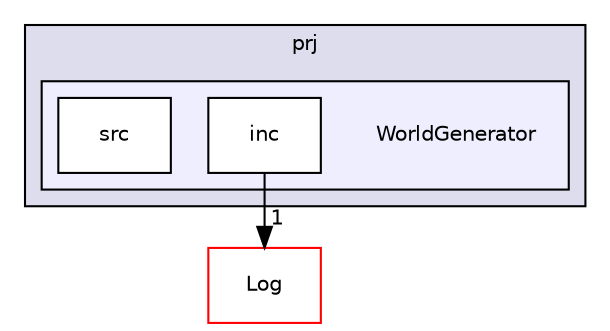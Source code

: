 digraph "C:/Users/Marco/Workspace/GitHub/ORBS/Project-O.R.B.S/prj/WorldGenerator" {
  compound=true
  node [ fontsize="10", fontname="Helvetica"];
  edge [ labelfontsize="10", labelfontname="Helvetica"];
  subgraph clusterdir_33f82701177d68100ae618bc5173b6b8 {
    graph [ bgcolor="#ddddee", pencolor="black", label="prj" fontname="Helvetica", fontsize="10", URL="dir_33f82701177d68100ae618bc5173b6b8.html"]
  subgraph clusterdir_970bd597d3881ddc8d467dcb04fcd401 {
    graph [ bgcolor="#eeeeff", pencolor="black", label="" URL="dir_970bd597d3881ddc8d467dcb04fcd401.html"];
    dir_970bd597d3881ddc8d467dcb04fcd401 [shape=plaintext label="WorldGenerator"];
    dir_599ccd2ceaa14cb4cb5040790af74fb4 [shape=box label="inc" color="black" fillcolor="white" style="filled" URL="dir_599ccd2ceaa14cb4cb5040790af74fb4.html"];
    dir_3537734ccbf7fcd9a20a05f27511e6de [shape=box label="src" color="black" fillcolor="white" style="filled" URL="dir_3537734ccbf7fcd9a20a05f27511e6de.html"];
  }
  }
  dir_da74a047192740920ae74e150cd1d7b0 [shape=box label="Log" fillcolor="white" style="filled" color="red" URL="dir_da74a047192740920ae74e150cd1d7b0.html"];
  dir_599ccd2ceaa14cb4cb5040790af74fb4->dir_da74a047192740920ae74e150cd1d7b0 [headlabel="1", labeldistance=1.5 headhref="dir_000008_000001.html"];
}
